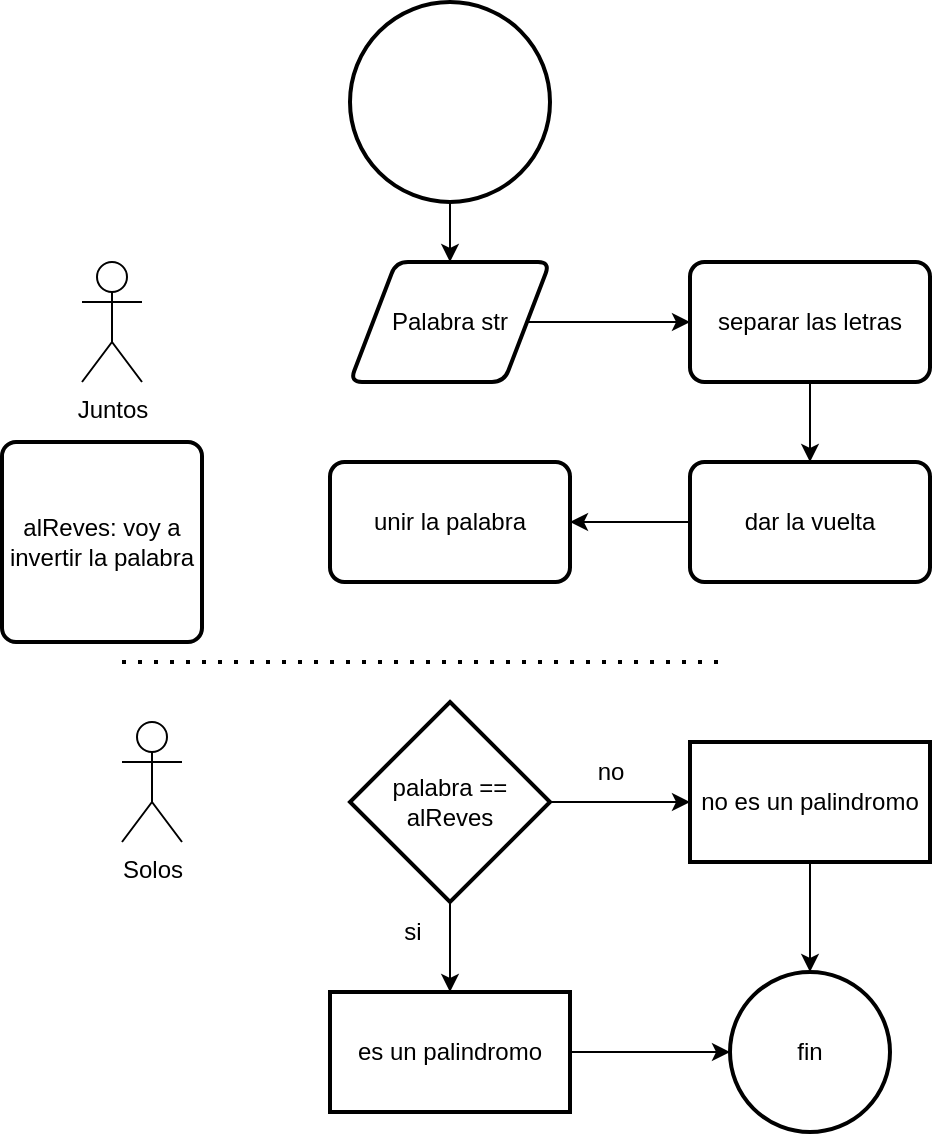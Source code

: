 <mxfile version="24.7.1" type="device">
  <diagram name="Página-1" id="LfFXwyzH2ADWWe84w3T5">
    <mxGraphModel dx="1434" dy="746" grid="1" gridSize="10" guides="1" tooltips="1" connect="1" arrows="1" fold="1" page="1" pageScale="1" pageWidth="827" pageHeight="1169" math="0" shadow="0">
      <root>
        <mxCell id="0" />
        <mxCell id="1" parent="0" />
        <mxCell id="o5kQoglrYpo8ECffiC6H-4" value="" style="edgeStyle=orthogonalEdgeStyle;rounded=0;orthogonalLoop=1;jettySize=auto;html=1;" edge="1" parent="1" source="o5kQoglrYpo8ECffiC6H-1" target="o5kQoglrYpo8ECffiC6H-2">
          <mxGeometry relative="1" as="geometry" />
        </mxCell>
        <mxCell id="o5kQoglrYpo8ECffiC6H-1" value="" style="strokeWidth=2;html=1;shape=mxgraph.flowchart.start_2;whiteSpace=wrap;" vertex="1" parent="1">
          <mxGeometry x="314" y="30" width="100" height="100" as="geometry" />
        </mxCell>
        <mxCell id="o5kQoglrYpo8ECffiC6H-25" value="" style="edgeStyle=orthogonalEdgeStyle;rounded=0;orthogonalLoop=1;jettySize=auto;html=1;" edge="1" parent="1" source="o5kQoglrYpo8ECffiC6H-2" target="o5kQoglrYpo8ECffiC6H-24">
          <mxGeometry relative="1" as="geometry" />
        </mxCell>
        <mxCell id="o5kQoglrYpo8ECffiC6H-2" value="Palabra str" style="shape=parallelogram;html=1;strokeWidth=2;perimeter=parallelogramPerimeter;whiteSpace=wrap;rounded=1;arcSize=12;size=0.23;" vertex="1" parent="1">
          <mxGeometry x="314" y="160" width="100" height="60" as="geometry" />
        </mxCell>
        <mxCell id="o5kQoglrYpo8ECffiC6H-3" value="alReves: voy a invertir la palabra" style="rounded=1;whiteSpace=wrap;html=1;absoluteArcSize=1;arcSize=14;strokeWidth=2;" vertex="1" parent="1">
          <mxGeometry x="140" y="250" width="100" height="100" as="geometry" />
        </mxCell>
        <mxCell id="o5kQoglrYpo8ECffiC6H-9" value="" style="edgeStyle=orthogonalEdgeStyle;rounded=0;orthogonalLoop=1;jettySize=auto;html=1;" edge="1" parent="1" source="o5kQoglrYpo8ECffiC6H-6" target="o5kQoglrYpo8ECffiC6H-8">
          <mxGeometry relative="1" as="geometry" />
        </mxCell>
        <mxCell id="o5kQoglrYpo8ECffiC6H-12" value="" style="edgeStyle=orthogonalEdgeStyle;rounded=0;orthogonalLoop=1;jettySize=auto;html=1;" edge="1" parent="1" source="o5kQoglrYpo8ECffiC6H-6" target="o5kQoglrYpo8ECffiC6H-11">
          <mxGeometry relative="1" as="geometry" />
        </mxCell>
        <mxCell id="o5kQoglrYpo8ECffiC6H-6" value="palabra == alReves" style="strokeWidth=2;html=1;shape=mxgraph.flowchart.decision;whiteSpace=wrap;" vertex="1" parent="1">
          <mxGeometry x="314" y="380" width="100" height="100" as="geometry" />
        </mxCell>
        <mxCell id="o5kQoglrYpo8ECffiC6H-16" style="edgeStyle=orthogonalEdgeStyle;rounded=0;orthogonalLoop=1;jettySize=auto;html=1;entryX=0;entryY=0.5;entryDx=0;entryDy=0;" edge="1" parent="1" source="o5kQoglrYpo8ECffiC6H-8" target="o5kQoglrYpo8ECffiC6H-14">
          <mxGeometry relative="1" as="geometry" />
        </mxCell>
        <mxCell id="o5kQoglrYpo8ECffiC6H-8" value="es un palindromo" style="whiteSpace=wrap;html=1;strokeWidth=2;" vertex="1" parent="1">
          <mxGeometry x="304" y="525" width="120" height="60" as="geometry" />
        </mxCell>
        <mxCell id="o5kQoglrYpo8ECffiC6H-10" value="si" style="text;html=1;align=center;verticalAlign=middle;resizable=0;points=[];autosize=1;strokeColor=none;fillColor=none;" vertex="1" parent="1">
          <mxGeometry x="330" y="480" width="30" height="30" as="geometry" />
        </mxCell>
        <mxCell id="o5kQoglrYpo8ECffiC6H-15" value="" style="edgeStyle=orthogonalEdgeStyle;rounded=0;orthogonalLoop=1;jettySize=auto;html=1;" edge="1" parent="1" source="o5kQoglrYpo8ECffiC6H-11" target="o5kQoglrYpo8ECffiC6H-14">
          <mxGeometry relative="1" as="geometry" />
        </mxCell>
        <mxCell id="o5kQoglrYpo8ECffiC6H-11" value="no es un palindromo" style="whiteSpace=wrap;html=1;strokeWidth=2;" vertex="1" parent="1">
          <mxGeometry x="484" y="400" width="120" height="60" as="geometry" />
        </mxCell>
        <mxCell id="o5kQoglrYpo8ECffiC6H-13" value="no" style="text;html=1;align=center;verticalAlign=middle;resizable=0;points=[];autosize=1;strokeColor=none;fillColor=none;" vertex="1" parent="1">
          <mxGeometry x="424" y="400" width="40" height="30" as="geometry" />
        </mxCell>
        <mxCell id="o5kQoglrYpo8ECffiC6H-14" value="fin" style="ellipse;whiteSpace=wrap;html=1;strokeWidth=2;" vertex="1" parent="1">
          <mxGeometry x="504" y="515" width="80" height="80" as="geometry" />
        </mxCell>
        <mxCell id="o5kQoglrYpo8ECffiC6H-17" value="" style="endArrow=none;dashed=1;html=1;dashPattern=1 3;strokeWidth=2;rounded=0;" edge="1" parent="1">
          <mxGeometry width="50" height="50" relative="1" as="geometry">
            <mxPoint x="200" y="360" as="sourcePoint" />
            <mxPoint x="500" y="360" as="targetPoint" />
          </mxGeometry>
        </mxCell>
        <mxCell id="o5kQoglrYpo8ECffiC6H-18" value="Juntos" style="shape=umlActor;verticalLabelPosition=bottom;verticalAlign=top;html=1;outlineConnect=0;" vertex="1" parent="1">
          <mxGeometry x="180" y="160" width="30" height="60" as="geometry" />
        </mxCell>
        <mxCell id="o5kQoglrYpo8ECffiC6H-23" value="Solos" style="shape=umlActor;verticalLabelPosition=bottom;verticalAlign=top;html=1;outlineConnect=0;" vertex="1" parent="1">
          <mxGeometry x="200" y="390" width="30" height="60" as="geometry" />
        </mxCell>
        <mxCell id="o5kQoglrYpo8ECffiC6H-27" value="" style="edgeStyle=orthogonalEdgeStyle;rounded=0;orthogonalLoop=1;jettySize=auto;html=1;" edge="1" parent="1" source="o5kQoglrYpo8ECffiC6H-24" target="o5kQoglrYpo8ECffiC6H-26">
          <mxGeometry relative="1" as="geometry" />
        </mxCell>
        <mxCell id="o5kQoglrYpo8ECffiC6H-24" value="separar las letras" style="whiteSpace=wrap;html=1;strokeWidth=2;rounded=1;arcSize=12;" vertex="1" parent="1">
          <mxGeometry x="484" y="160" width="120" height="60" as="geometry" />
        </mxCell>
        <mxCell id="o5kQoglrYpo8ECffiC6H-29" value="" style="edgeStyle=orthogonalEdgeStyle;rounded=0;orthogonalLoop=1;jettySize=auto;html=1;" edge="1" parent="1" source="o5kQoglrYpo8ECffiC6H-26" target="o5kQoglrYpo8ECffiC6H-28">
          <mxGeometry relative="1" as="geometry" />
        </mxCell>
        <mxCell id="o5kQoglrYpo8ECffiC6H-26" value="dar la vuelta" style="whiteSpace=wrap;html=1;strokeWidth=2;rounded=1;arcSize=12;" vertex="1" parent="1">
          <mxGeometry x="484" y="260" width="120" height="60" as="geometry" />
        </mxCell>
        <mxCell id="o5kQoglrYpo8ECffiC6H-28" value="unir la palabra" style="whiteSpace=wrap;html=1;strokeWidth=2;rounded=1;arcSize=12;" vertex="1" parent="1">
          <mxGeometry x="304" y="260" width="120" height="60" as="geometry" />
        </mxCell>
      </root>
    </mxGraphModel>
  </diagram>
</mxfile>
